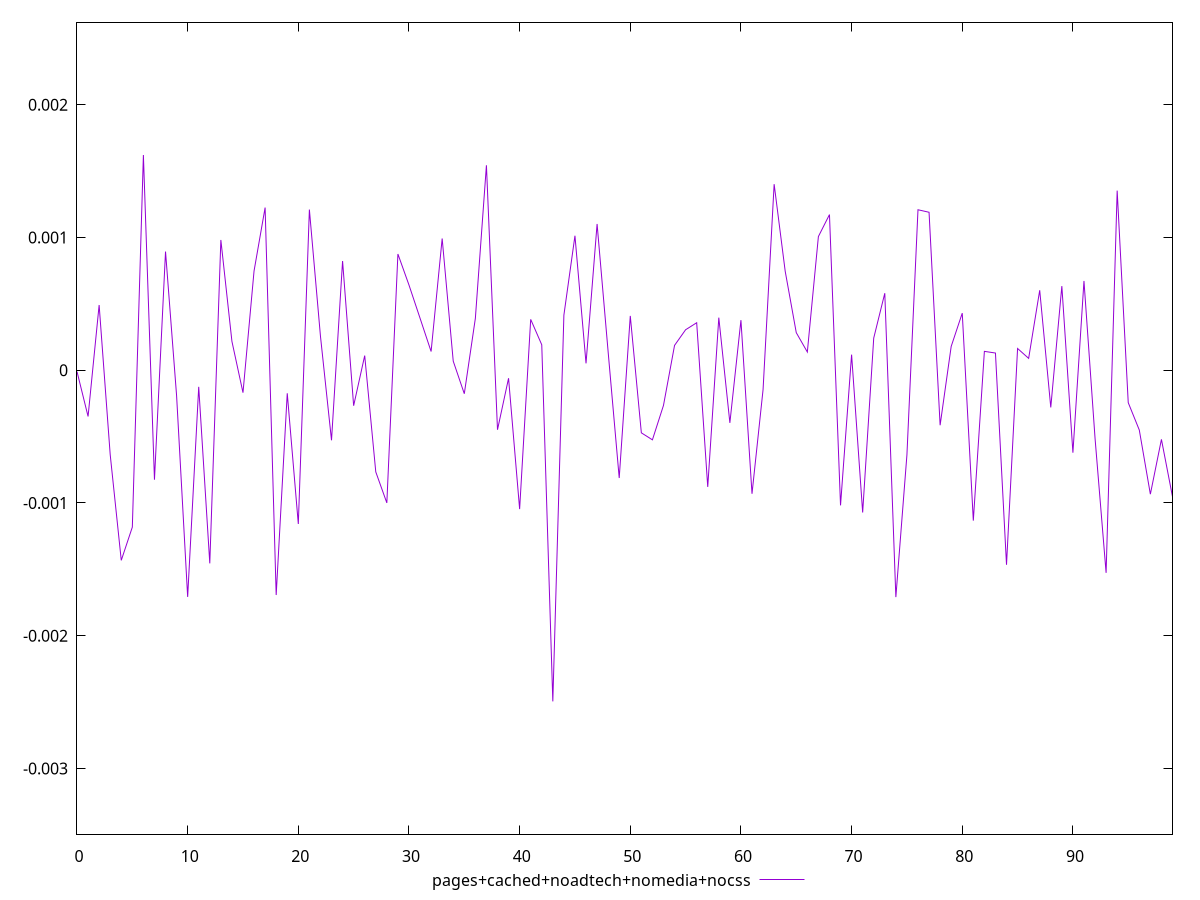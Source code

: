reset

$pagesCachedNoadtechNomediaNocss <<EOF
0 -0.000010421355753459371
1 -0.0003485875566008878
2 0.0004909545001315962
3 -0.0006359341771853433
4 -0.0014326795886690723
5 -0.0011823785147245635
6 0.0016207967303063287
7 -0.0008252957769846414
8 0.0008935038707884868
9 -0.00019206945927027763
10 -0.0017080674599049494
11 -0.0001256645316132621
12 -0.0014552520008061954
13 0.0009808514833385851
14 0.0002171049502884881
15 -0.00016949724395960984
16 0.0007473608162606338
17 0.0012249387449478955
18 -0.0016937797401530453
19 -0.00017398245572546321
20 -0.0011585721286270444
21 0.0012098398393660058
22 0.00025698489714872654
23 -0.0005282477583832712
24 0.0008224144537239853
25 -0.0002678180872542124
26 0.0001098180680107974
27 -0.0007662875177548601
28 -0.0009998087193581306
29 0.0008750804595378248
30 0.0006416192826774025
31 0.0003917843925396
32 0.00014066960357158042
33 0.0009919506259848665
34 0.00006811652647623068
35 -0.00017742268368885482
36 0.000390638671989052
37 0.0015437312956302408
38 -0.00044870845778529624
39 -0.000060744983451821444
40 -0.0010465283651228286
41 0.00038281042322759195
42 0.00019139210612337254
43 -0.0024952023189295904
44 0.0004146803762276885
45 0.0010127618727798604
46 0.000051450585316742405
47 0.0011011906952876239
48 0.00013670795513268108
49 -0.0008122248796018971
50 0.0004088124838867946
51 -0.00047194985347905337
52 -0.0005247450633754314
53 -0.0002655037063538368
54 0.00018675714530581034
55 0.00030472029506796726
56 0.00035740236714138505
57 -0.0008795628533111832
58 0.00039561335372720883
59 -0.00039683840540837847
60 0.0003769823366005509
61 -0.0009312059326365863
62 -0.00014608220544622962
63 0.0014013773225631187
64 0.00074509569725279
65 0.00028264793028035526
66 0.00013688143390559875
67 0.0010066809185858173
68 0.0011720674882484115
69 -0.001018643305294903
70 0.00011718150770405056
71 -0.0010721533336601253
72 0.00024195030629690085
73 0.0005798375554409762
74 -0.0017096075964507184
75 -0.0006385091172832035
76 0.0012085563553572876
77 0.0011896808279237337
78 -0.0004148026427960805
79 0.00017888929734730664
80 0.0004297366906315991
81 -0.0011337162896463305
82 0.00014180381350892835
83 0.00012916537829039121
84 -0.0014660724556067651
85 0.00016351044009596527
86 0.00008898796189673596
87 0.0006021094948957306
88 -0.00028050645614343116
89 0.000633241246026732
90 -0.0006216345117198597
91 0.0006721464240990238
92 -0.0005121070412922535
93 -0.0015266167540474774
94 0.0013526921260294921
95 -0.0002445606166743497
96 -0.0004509562366869724
97 -0.0009343209511971318
98 -0.0005214051899862127
99 -0.0009531212473437633
EOF

set key outside below
set xrange [0:99]
set yrange [-0.0034952023189295904:0.0026207967303063288]
set trange [-0.0034952023189295904:0.0026207967303063288]
set terminal svg size 640, 500 enhanced background rgb 'white'
set output "report_00009_2021-02-08T22-37-41.559Z/meta/pScore-difference/comparison/line/4_vs_5.svg"

plot $pagesCachedNoadtechNomediaNocss title "pages+cached+noadtech+nomedia+nocss" with line

reset

